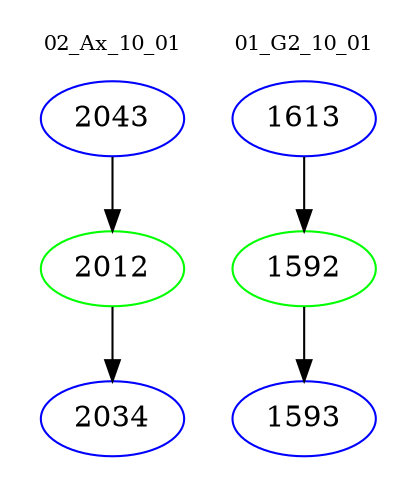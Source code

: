 digraph{
subgraph cluster_0 {
color = white
label = "02_Ax_10_01";
fontsize=10;
T0_2043 [label="2043", color="blue"]
T0_2043 -> T0_2012 [color="black"]
T0_2012 [label="2012", color="green"]
T0_2012 -> T0_2034 [color="black"]
T0_2034 [label="2034", color="blue"]
}
subgraph cluster_1 {
color = white
label = "01_G2_10_01";
fontsize=10;
T1_1613 [label="1613", color="blue"]
T1_1613 -> T1_1592 [color="black"]
T1_1592 [label="1592", color="green"]
T1_1592 -> T1_1593 [color="black"]
T1_1593 [label="1593", color="blue"]
}
}
